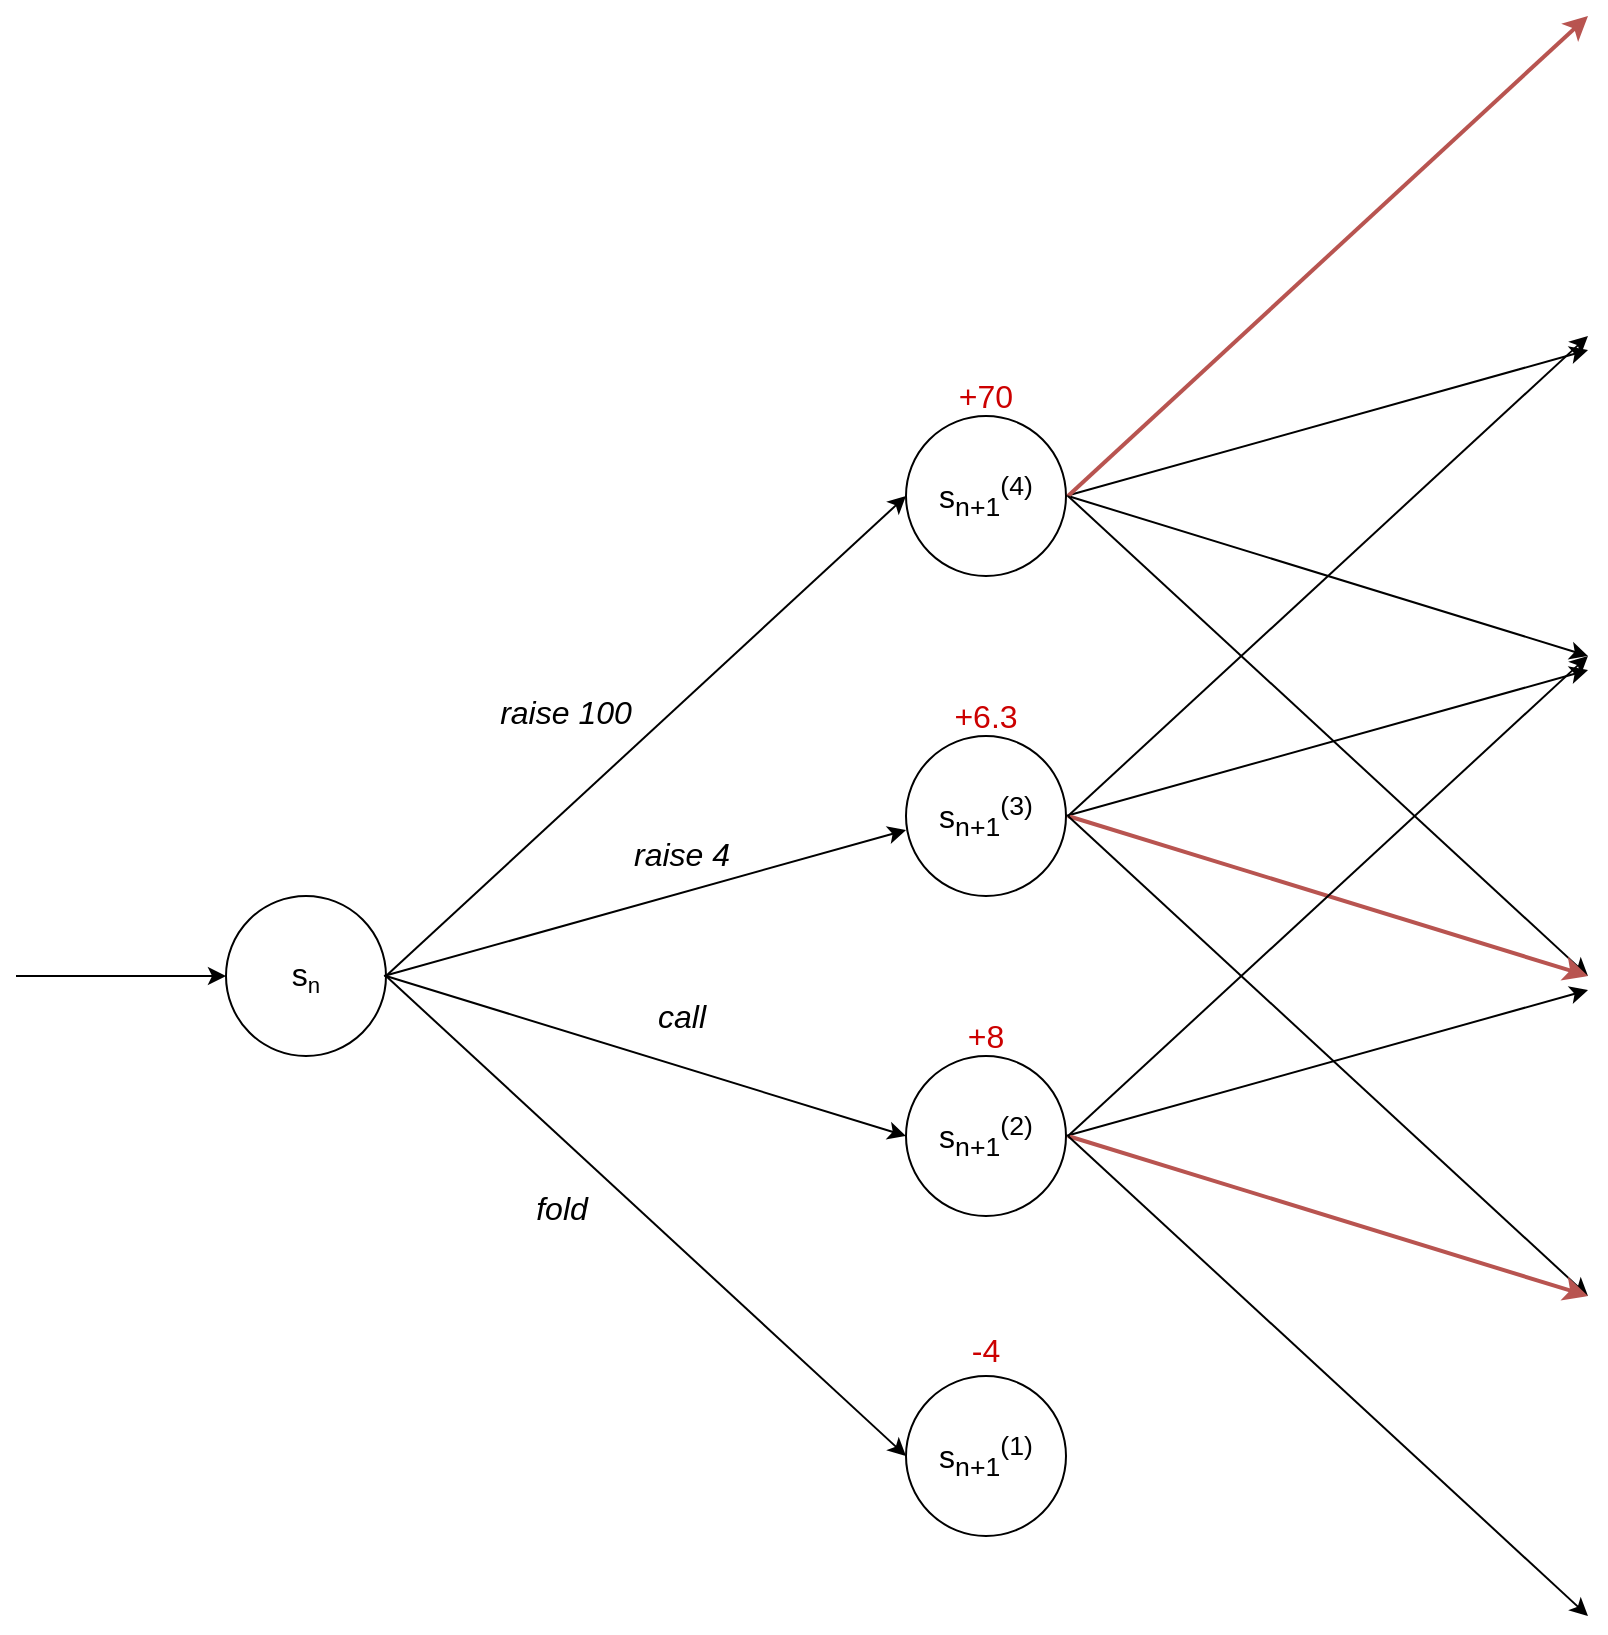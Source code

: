 <mxfile version="13.6.2" type="device"><diagram id="c3qiR8vG0yChI_6DKXME" name="Page-1"><mxGraphModel dx="2200" dy="937" grid="0" gridSize="10" guides="1" tooltips="1" connect="1" arrows="1" fold="1" page="1" pageScale="1" pageWidth="850" pageHeight="1100" math="0" shadow="0"><root><mxCell id="0"/><mxCell id="1" parent="0"/><mxCell id="cl4uH4Tl5F2XeNfh_b3p-1" value="" style="ellipse;whiteSpace=wrap;html=1;aspect=fixed;" parent="1" vertex="1"><mxGeometry x="100" y="480" width="80" height="80" as="geometry"/></mxCell><mxCell id="cl4uH4Tl5F2XeNfh_b3p-2" value="" style="ellipse;whiteSpace=wrap;html=1;aspect=fixed;" parent="1" vertex="1"><mxGeometry x="440" y="240" width="80" height="80" as="geometry"/></mxCell><mxCell id="cl4uH4Tl5F2XeNfh_b3p-3" value="" style="ellipse;whiteSpace=wrap;html=1;aspect=fixed;" parent="1" vertex="1"><mxGeometry x="440" y="400" width="80" height="80" as="geometry"/></mxCell><mxCell id="cl4uH4Tl5F2XeNfh_b3p-4" value="" style="ellipse;whiteSpace=wrap;html=1;aspect=fixed;" parent="1" vertex="1"><mxGeometry x="440" y="560" width="80" height="80" as="geometry"/></mxCell><mxCell id="cl4uH4Tl5F2XeNfh_b3p-5" value="" style="ellipse;whiteSpace=wrap;html=1;aspect=fixed;" parent="1" vertex="1"><mxGeometry x="440" y="720" width="80" height="80" as="geometry"/></mxCell><mxCell id="cl4uH4Tl5F2XeNfh_b3p-7" value="" style="endArrow=classic;html=1;entryX=0;entryY=0.5;entryDx=0;entryDy=0;" parent="1" target="cl4uH4Tl5F2XeNfh_b3p-1" edge="1"><mxGeometry width="50" height="50" relative="1" as="geometry"><mxPoint x="-5" y="520" as="sourcePoint"/><mxPoint x="450" y="450" as="targetPoint"/></mxGeometry></mxCell><mxCell id="cl4uH4Tl5F2XeNfh_b3p-8" value="" style="endArrow=classic;html=1;entryX=0;entryY=0.588;entryDx=0;entryDy=0;entryPerimeter=0;strokeWidth=1;" parent="1" target="cl4uH4Tl5F2XeNfh_b3p-3" edge="1"><mxGeometry width="50" height="50" relative="1" as="geometry"><mxPoint x="179" y="520" as="sourcePoint"/><mxPoint x="442" y="453" as="targetPoint"/></mxGeometry></mxCell><mxCell id="cl4uH4Tl5F2XeNfh_b3p-9" value="" style="endArrow=classic;html=1;entryX=0;entryY=0.5;entryDx=0;entryDy=0;exitX=1;exitY=0.5;exitDx=0;exitDy=0;strokeWidth=1;" parent="1" source="cl4uH4Tl5F2XeNfh_b3p-1" target="cl4uH4Tl5F2XeNfh_b3p-4" edge="1"><mxGeometry width="50" height="50" relative="1" as="geometry"><mxPoint x="399" y="503" as="sourcePoint"/><mxPoint x="449" y="453" as="targetPoint"/></mxGeometry></mxCell><mxCell id="cl4uH4Tl5F2XeNfh_b3p-10" value="" style="endArrow=classic;html=1;entryX=0;entryY=0.5;entryDx=0;entryDy=0;exitX=1;exitY=0.5;exitDx=0;exitDy=0;strokeWidth=1;" parent="1" source="cl4uH4Tl5F2XeNfh_b3p-1" target="cl4uH4Tl5F2XeNfh_b3p-2" edge="1"><mxGeometry width="50" height="50" relative="1" as="geometry"><mxPoint x="399" y="503" as="sourcePoint"/><mxPoint x="449" y="453" as="targetPoint"/></mxGeometry></mxCell><mxCell id="cl4uH4Tl5F2XeNfh_b3p-11" value="" style="endArrow=classic;html=1;entryX=0;entryY=0.5;entryDx=0;entryDy=0;exitX=1;exitY=0.5;exitDx=0;exitDy=0;strokeWidth=1;" parent="1" source="cl4uH4Tl5F2XeNfh_b3p-1" target="cl4uH4Tl5F2XeNfh_b3p-5" edge="1"><mxGeometry width="50" height="50" relative="1" as="geometry"><mxPoint x="399" y="503" as="sourcePoint"/><mxPoint x="449" y="453" as="targetPoint"/></mxGeometry></mxCell><mxCell id="cl4uH4Tl5F2XeNfh_b3p-17" value="" style="endArrow=classic;html=1;entryX=0;entryY=0.588;entryDx=0;entryDy=0;entryPerimeter=0;" parent="1" edge="1"><mxGeometry width="50" height="50" relative="1" as="geometry"><mxPoint x="520" y="280" as="sourcePoint"/><mxPoint x="781" y="207.04" as="targetPoint"/></mxGeometry></mxCell><mxCell id="cl4uH4Tl5F2XeNfh_b3p-18" value="" style="endArrow=classic;html=1;entryX=0;entryY=0.5;entryDx=0;entryDy=0;exitX=1;exitY=0.5;exitDx=0;exitDy=0;" parent="1" edge="1"><mxGeometry width="50" height="50" relative="1" as="geometry"><mxPoint x="521" y="280" as="sourcePoint"/><mxPoint x="781" y="360" as="targetPoint"/></mxGeometry></mxCell><mxCell id="cl4uH4Tl5F2XeNfh_b3p-19" value="" style="endArrow=classic;html=1;entryX=0;entryY=0.5;entryDx=0;entryDy=0;exitX=1;exitY=0.5;exitDx=0;exitDy=0;strokeWidth=2;fillColor=#f8cecc;strokeColor=#b85450;" parent="1" edge="1"><mxGeometry width="50" height="50" relative="1" as="geometry"><mxPoint x="521" y="280" as="sourcePoint"/><mxPoint x="781" y="40" as="targetPoint"/></mxGeometry></mxCell><mxCell id="cl4uH4Tl5F2XeNfh_b3p-20" value="" style="endArrow=classic;html=1;entryX=0;entryY=0.5;entryDx=0;entryDy=0;exitX=1;exitY=0.5;exitDx=0;exitDy=0;" parent="1" edge="1"><mxGeometry width="50" height="50" relative="1" as="geometry"><mxPoint x="521" y="280" as="sourcePoint"/><mxPoint x="781" y="520" as="targetPoint"/></mxGeometry></mxCell><mxCell id="cl4uH4Tl5F2XeNfh_b3p-21" value="" style="endArrow=classic;html=1;entryX=0;entryY=0.588;entryDx=0;entryDy=0;entryPerimeter=0;" parent="1" edge="1"><mxGeometry width="50" height="50" relative="1" as="geometry"><mxPoint x="520" y="440" as="sourcePoint"/><mxPoint x="781" y="367.04" as="targetPoint"/></mxGeometry></mxCell><mxCell id="cl4uH4Tl5F2XeNfh_b3p-22" value="" style="endArrow=classic;html=1;entryX=0;entryY=0.5;entryDx=0;entryDy=0;exitX=1;exitY=0.5;exitDx=0;exitDy=0;strokeWidth=2;fillColor=#f8cecc;strokeColor=#b85450;" parent="1" edge="1"><mxGeometry width="50" height="50" relative="1" as="geometry"><mxPoint x="521" y="440" as="sourcePoint"/><mxPoint x="781" y="520" as="targetPoint"/></mxGeometry></mxCell><mxCell id="cl4uH4Tl5F2XeNfh_b3p-23" value="" style="endArrow=classic;html=1;entryX=0;entryY=0.5;entryDx=0;entryDy=0;exitX=1;exitY=0.5;exitDx=0;exitDy=0;" parent="1" edge="1"><mxGeometry width="50" height="50" relative="1" as="geometry"><mxPoint x="521" y="440" as="sourcePoint"/><mxPoint x="781" y="200" as="targetPoint"/></mxGeometry></mxCell><mxCell id="cl4uH4Tl5F2XeNfh_b3p-24" value="" style="endArrow=classic;html=1;entryX=0;entryY=0.5;entryDx=0;entryDy=0;exitX=1;exitY=0.5;exitDx=0;exitDy=0;" parent="1" edge="1"><mxGeometry width="50" height="50" relative="1" as="geometry"><mxPoint x="521" y="440" as="sourcePoint"/><mxPoint x="781" y="680" as="targetPoint"/></mxGeometry></mxCell><mxCell id="cl4uH4Tl5F2XeNfh_b3p-25" value="" style="endArrow=classic;html=1;entryX=0;entryY=0.588;entryDx=0;entryDy=0;entryPerimeter=0;" parent="1" edge="1"><mxGeometry width="50" height="50" relative="1" as="geometry"><mxPoint x="520" y="600" as="sourcePoint"/><mxPoint x="781" y="527.04" as="targetPoint"/></mxGeometry></mxCell><mxCell id="cl4uH4Tl5F2XeNfh_b3p-26" value="" style="endArrow=classic;html=1;entryX=0;entryY=0.5;entryDx=0;entryDy=0;exitX=1;exitY=0.5;exitDx=0;exitDy=0;strokeWidth=2;fillColor=#f8cecc;strokeColor=#b85450;" parent="1" edge="1"><mxGeometry width="50" height="50" relative="1" as="geometry"><mxPoint x="521" y="600" as="sourcePoint"/><mxPoint x="781" y="680" as="targetPoint"/></mxGeometry></mxCell><mxCell id="cl4uH4Tl5F2XeNfh_b3p-27" value="" style="endArrow=classic;html=1;entryX=0;entryY=0.5;entryDx=0;entryDy=0;exitX=1;exitY=0.5;exitDx=0;exitDy=0;" parent="1" edge="1"><mxGeometry width="50" height="50" relative="1" as="geometry"><mxPoint x="521" y="600" as="sourcePoint"/><mxPoint x="781" y="360" as="targetPoint"/></mxGeometry></mxCell><mxCell id="cl4uH4Tl5F2XeNfh_b3p-28" value="" style="endArrow=classic;html=1;entryX=0;entryY=0.5;entryDx=0;entryDy=0;exitX=1;exitY=0.5;exitDx=0;exitDy=0;" parent="1" edge="1"><mxGeometry width="50" height="50" relative="1" as="geometry"><mxPoint x="521" y="600" as="sourcePoint"/><mxPoint x="781" y="840" as="targetPoint"/></mxGeometry></mxCell><mxCell id="cl4uH4Tl5F2XeNfh_b3p-33" value="&lt;span style=&quot;font-size: 16px&quot;&gt;s&lt;/span&gt;&lt;span style=&quot;font-size: 13.333px&quot;&gt;&lt;sub&gt;n&lt;br&gt;&lt;/sub&gt;&lt;/span&gt;" style="text;html=1;strokeColor=none;fillColor=none;align=center;verticalAlign=middle;whiteSpace=wrap;rounded=0;" parent="1" vertex="1"><mxGeometry x="120" y="510" width="40" height="20" as="geometry"/></mxCell><mxCell id="cl4uH4Tl5F2XeNfh_b3p-38" value="&lt;i&gt;raise 100&lt;/i&gt;" style="text;html=1;strokeColor=none;fillColor=none;align=center;verticalAlign=middle;whiteSpace=wrap;rounded=0;fontSize=16;" parent="1" vertex="1"><mxGeometry x="236" y="378" width="68" height="20" as="geometry"/></mxCell><mxCell id="cl4uH4Tl5F2XeNfh_b3p-39" value="&lt;i&gt;raise 4&lt;/i&gt;" style="text;html=1;strokeColor=none;fillColor=none;align=center;verticalAlign=middle;whiteSpace=wrap;rounded=0;fontSize=16;" parent="1" vertex="1"><mxGeometry x="296" y="449" width="64" height="20" as="geometry"/></mxCell><mxCell id="cl4uH4Tl5F2XeNfh_b3p-40" value="&lt;i&gt;call&lt;/i&gt;" style="text;html=1;strokeColor=none;fillColor=none;align=center;verticalAlign=middle;whiteSpace=wrap;rounded=0;fontSize=16;" parent="1" vertex="1"><mxGeometry x="296" y="530" width="64" height="20" as="geometry"/></mxCell><mxCell id="cl4uH4Tl5F2XeNfh_b3p-41" value="&lt;i&gt;fold&lt;/i&gt;" style="text;html=1;strokeColor=none;fillColor=none;align=center;verticalAlign=middle;whiteSpace=wrap;rounded=0;fontSize=16;" parent="1" vertex="1"><mxGeometry x="236" y="626" width="64" height="20" as="geometry"/></mxCell><mxCell id="cl4uH4Tl5F2XeNfh_b3p-44" value="&lt;span style=&quot;font-size: 16px&quot;&gt;s&lt;sub&gt;n+1&lt;/sub&gt;&lt;sup&gt;(4)&lt;/sup&gt;&lt;/span&gt;&lt;span style=&quot;font-size: 13.333px&quot;&gt;&lt;sub&gt;&lt;br&gt;&lt;/sub&gt;&lt;/span&gt;" style="text;html=1;strokeColor=none;fillColor=none;align=center;verticalAlign=middle;whiteSpace=wrap;rounded=0;" parent="1" vertex="1"><mxGeometry x="449" y="270" width="62" height="20" as="geometry"/></mxCell><mxCell id="cl4uH4Tl5F2XeNfh_b3p-45" value="&lt;span style=&quot;font-size: 16px&quot;&gt;s&lt;sub&gt;n+1&lt;/sub&gt;&lt;sup&gt;(3)&lt;/sup&gt;&lt;/span&gt;&lt;span style=&quot;font-size: 13.333px&quot;&gt;&lt;sub&gt;&lt;br&gt;&lt;/sub&gt;&lt;/span&gt;" style="text;html=1;strokeColor=none;fillColor=none;align=center;verticalAlign=middle;whiteSpace=wrap;rounded=0;" parent="1" vertex="1"><mxGeometry x="430" y="430" width="100" height="20" as="geometry"/></mxCell><mxCell id="cl4uH4Tl5F2XeNfh_b3p-46" value="&lt;span style=&quot;font-size: 16px&quot;&gt;s&lt;sub&gt;n+1&lt;/sub&gt;&lt;sup&gt;(2)&lt;/sup&gt;&lt;/span&gt;&lt;span style=&quot;font-size: 13.333px&quot;&gt;&lt;sub&gt;&lt;br&gt;&lt;/sub&gt;&lt;/span&gt;" style="text;html=1;strokeColor=none;fillColor=none;align=center;verticalAlign=middle;whiteSpace=wrap;rounded=0;" parent="1" vertex="1"><mxGeometry x="430" y="590" width="100" height="20" as="geometry"/></mxCell><mxCell id="cl4uH4Tl5F2XeNfh_b3p-47" value="&lt;span style=&quot;font-size: 16px&quot;&gt;s&lt;sub&gt;n+1&lt;/sub&gt;&lt;sup&gt;(1)&lt;/sup&gt;&lt;/span&gt;&lt;span style=&quot;font-size: 13.333px&quot;&gt;&lt;sub&gt;&lt;br&gt;&lt;/sub&gt;&lt;/span&gt;" style="text;html=1;strokeColor=none;fillColor=none;align=center;verticalAlign=middle;whiteSpace=wrap;rounded=0;" parent="1" vertex="1"><mxGeometry x="430" y="750" width="100" height="20" as="geometry"/></mxCell><mxCell id="ECAuwzzLTQsCvDA8mDWw-4" value="-4" style="text;html=1;strokeColor=none;fillColor=none;align=center;verticalAlign=middle;whiteSpace=wrap;rounded=0;fontSize=16;fontColor=#CC0000;" parent="1" vertex="1"><mxGeometry x="460" y="697" width="40" height="20" as="geometry"/></mxCell><mxCell id="6iaJQdGQF8bnBsamymYW-1" value="+6.3" style="text;html=1;strokeColor=none;fillColor=none;align=center;verticalAlign=middle;whiteSpace=wrap;rounded=0;fontSize=16;fontColor=#CC0000;" parent="1" vertex="1"><mxGeometry x="460" y="380" width="40" height="20" as="geometry"/></mxCell><mxCell id="6iaJQdGQF8bnBsamymYW-2" value="+70" style="text;html=1;strokeColor=none;fillColor=none;align=center;verticalAlign=middle;whiteSpace=wrap;rounded=0;fontSize=16;fontColor=#CC0000;" parent="1" vertex="1"><mxGeometry x="460" y="220" width="40" height="20" as="geometry"/></mxCell><mxCell id="6iaJQdGQF8bnBsamymYW-3" value="+8" style="text;html=1;strokeColor=none;fillColor=none;align=center;verticalAlign=middle;whiteSpace=wrap;rounded=0;fontSize=16;fontColor=#CC0000;" parent="1" vertex="1"><mxGeometry x="460" y="540" width="40" height="20" as="geometry"/></mxCell></root></mxGraphModel></diagram></mxfile>